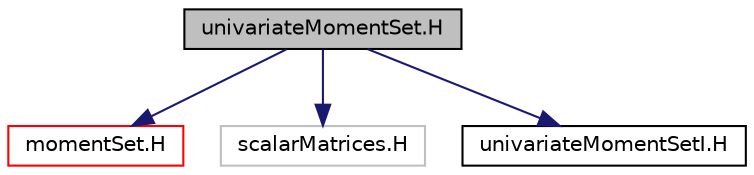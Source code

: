digraph "univariateMomentSet.H"
{
  bgcolor="transparent";
  edge [fontname="Helvetica",fontsize="10",labelfontname="Helvetica",labelfontsize="10"];
  node [fontname="Helvetica",fontsize="10",shape=record];
  Node0 [label="univariateMomentSet.H",height=0.2,width=0.4,color="black", fillcolor="grey75", style="filled", fontcolor="black"];
  Node0 -> Node1 [color="midnightblue",fontsize="10",style="solid",fontname="Helvetica"];
  Node1 [label="momentSet.H",height=0.2,width=0.4,color="red",URL="$a00332.html"];
  Node0 -> Node10 [color="midnightblue",fontsize="10",style="solid",fontname="Helvetica"];
  Node10 [label="scalarMatrices.H",height=0.2,width=0.4,color="grey75"];
  Node0 -> Node11 [color="midnightblue",fontsize="10",style="solid",fontname="Helvetica"];
  Node11 [label="univariateMomentSetI.H",height=0.2,width=0.4,color="black",URL="$a00353.html"];
}
